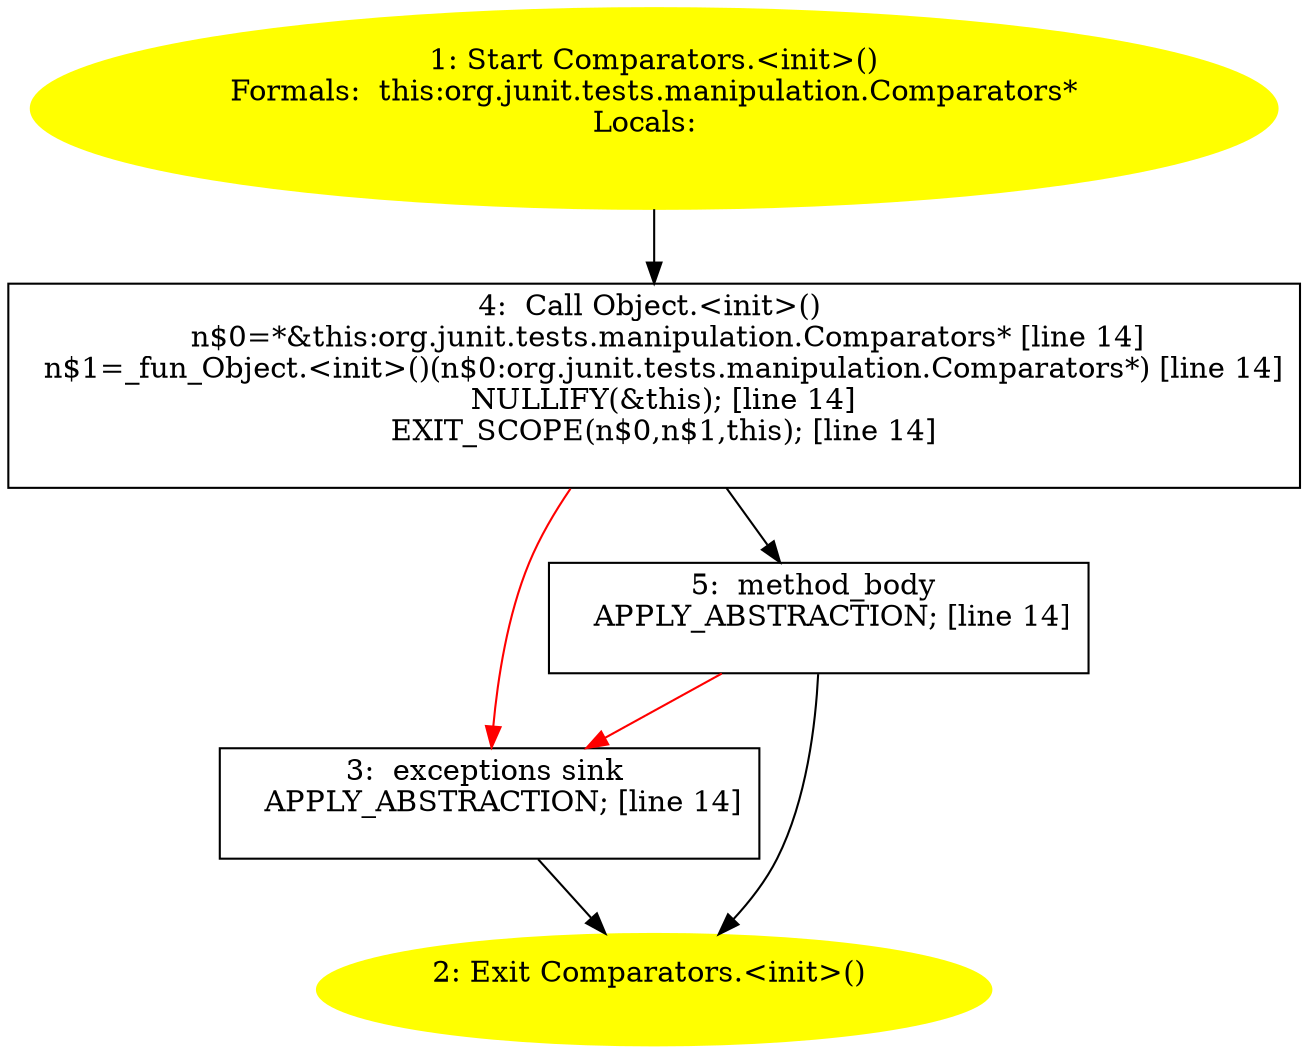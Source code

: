 /* @generated */
digraph cfg {
"org.junit.tests.manipulation.Comparators.<init>().5065b655b7e2aec9abadf7cd51888306_1" [label="1: Start Comparators.<init>()\nFormals:  this:org.junit.tests.manipulation.Comparators*\nLocals:  \n  " color=yellow style=filled]
	

	 "org.junit.tests.manipulation.Comparators.<init>().5065b655b7e2aec9abadf7cd51888306_1" -> "org.junit.tests.manipulation.Comparators.<init>().5065b655b7e2aec9abadf7cd51888306_4" ;
"org.junit.tests.manipulation.Comparators.<init>().5065b655b7e2aec9abadf7cd51888306_2" [label="2: Exit Comparators.<init>() \n  " color=yellow style=filled]
	

"org.junit.tests.manipulation.Comparators.<init>().5065b655b7e2aec9abadf7cd51888306_3" [label="3:  exceptions sink \n   APPLY_ABSTRACTION; [line 14]\n " shape="box"]
	

	 "org.junit.tests.manipulation.Comparators.<init>().5065b655b7e2aec9abadf7cd51888306_3" -> "org.junit.tests.manipulation.Comparators.<init>().5065b655b7e2aec9abadf7cd51888306_2" ;
"org.junit.tests.manipulation.Comparators.<init>().5065b655b7e2aec9abadf7cd51888306_4" [label="4:  Call Object.<init>() \n   n$0=*&this:org.junit.tests.manipulation.Comparators* [line 14]\n  n$1=_fun_Object.<init>()(n$0:org.junit.tests.manipulation.Comparators*) [line 14]\n  NULLIFY(&this); [line 14]\n  EXIT_SCOPE(n$0,n$1,this); [line 14]\n " shape="box"]
	

	 "org.junit.tests.manipulation.Comparators.<init>().5065b655b7e2aec9abadf7cd51888306_4" -> "org.junit.tests.manipulation.Comparators.<init>().5065b655b7e2aec9abadf7cd51888306_5" ;
	 "org.junit.tests.manipulation.Comparators.<init>().5065b655b7e2aec9abadf7cd51888306_4" -> "org.junit.tests.manipulation.Comparators.<init>().5065b655b7e2aec9abadf7cd51888306_3" [color="red" ];
"org.junit.tests.manipulation.Comparators.<init>().5065b655b7e2aec9abadf7cd51888306_5" [label="5:  method_body \n   APPLY_ABSTRACTION; [line 14]\n " shape="box"]
	

	 "org.junit.tests.manipulation.Comparators.<init>().5065b655b7e2aec9abadf7cd51888306_5" -> "org.junit.tests.manipulation.Comparators.<init>().5065b655b7e2aec9abadf7cd51888306_2" ;
	 "org.junit.tests.manipulation.Comparators.<init>().5065b655b7e2aec9abadf7cd51888306_5" -> "org.junit.tests.manipulation.Comparators.<init>().5065b655b7e2aec9abadf7cd51888306_3" [color="red" ];
}
